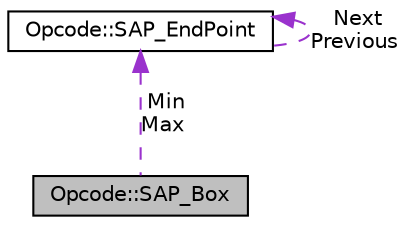 digraph "Opcode::SAP_Box"
{
  edge [fontname="Helvetica",fontsize="10",labelfontname="Helvetica",labelfontsize="10"];
  node [fontname="Helvetica",fontsize="10",shape=record];
  Node1 [label="Opcode::SAP_Box",height=0.2,width=0.4,color="black", fillcolor="grey75", style="filled", fontcolor="black"];
  Node2 -> Node1 [dir="back",color="darkorchid3",fontsize="10",style="dashed",label=" Min\nMax" ,fontname="Helvetica"];
  Node2 [label="Opcode::SAP_EndPoint",height=0.2,width=0.4,color="black", fillcolor="white", style="filled",URL="$class_opcode_1_1_s_a_p___end_point.html"];
  Node2 -> Node2 [dir="back",color="darkorchid3",fontsize="10",style="dashed",label=" Next\nPrevious" ,fontname="Helvetica"];
}
